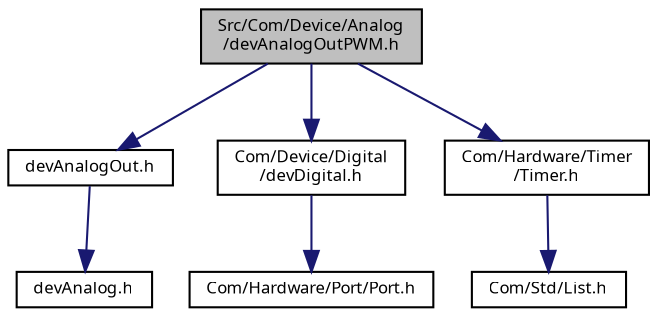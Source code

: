 digraph "Src/Com/Device/Analog/devAnalogOutPWM.h"
{
  edge [fontname="Sans",fontsize="8",labelfontname="Sans",labelfontsize="8"];
  node [fontname="Sans",fontsize="8",shape=record];
  Node1 [label="Src/Com/Device/Analog\l/devAnalogOutPWM.h",height=0.2,width=0.4,color="black", fillcolor="grey75", style="filled", fontcolor="black"];
  Node1 -> Node2 [color="midnightblue",fontsize="8",style="solid",fontname="Sans"];
  Node2 [label="devAnalogOut.h",height=0.2,width=0.4,color="black", fillcolor="white", style="filled",URL="$dev_analog_out_8h.html"];
  Node2 -> Node3 [color="midnightblue",fontsize="8",style="solid",fontname="Sans"];
  Node3 [label="devAnalog.h",height=0.2,width=0.4,color="black", fillcolor="white", style="filled",URL="$dev_analog_8h.html"];
  Node1 -> Node4 [color="midnightblue",fontsize="8",style="solid",fontname="Sans"];
  Node4 [label="Com/Device/Digital\l/devDigital.h",height=0.2,width=0.4,color="black", fillcolor="white", style="filled",URL="$dev_digital_8h.html"];
  Node4 -> Node5 [color="midnightblue",fontsize="8",style="solid",fontname="Sans"];
  Node5 [label="Com/Hardware/Port/Port.h",height=0.2,width=0.4,color="black", fillcolor="white", style="filled",URL="$_port_8h.html"];
  Node1 -> Node6 [color="midnightblue",fontsize="8",style="solid",fontname="Sans"];
  Node6 [label="Com/Hardware/Timer\l/Timer.h",height=0.2,width=0.4,color="black", fillcolor="white", style="filled",URL="$_hardware_2_timer_2_timer_8h_source.html"];
  Node6 -> Node7 [color="midnightblue",fontsize="8",style="solid",fontname="Sans"];
  Node7 [label="Com/Std/List.h",height=0.2,width=0.4,color="black", fillcolor="white", style="filled",URL="$_list_8h.html"];
}
